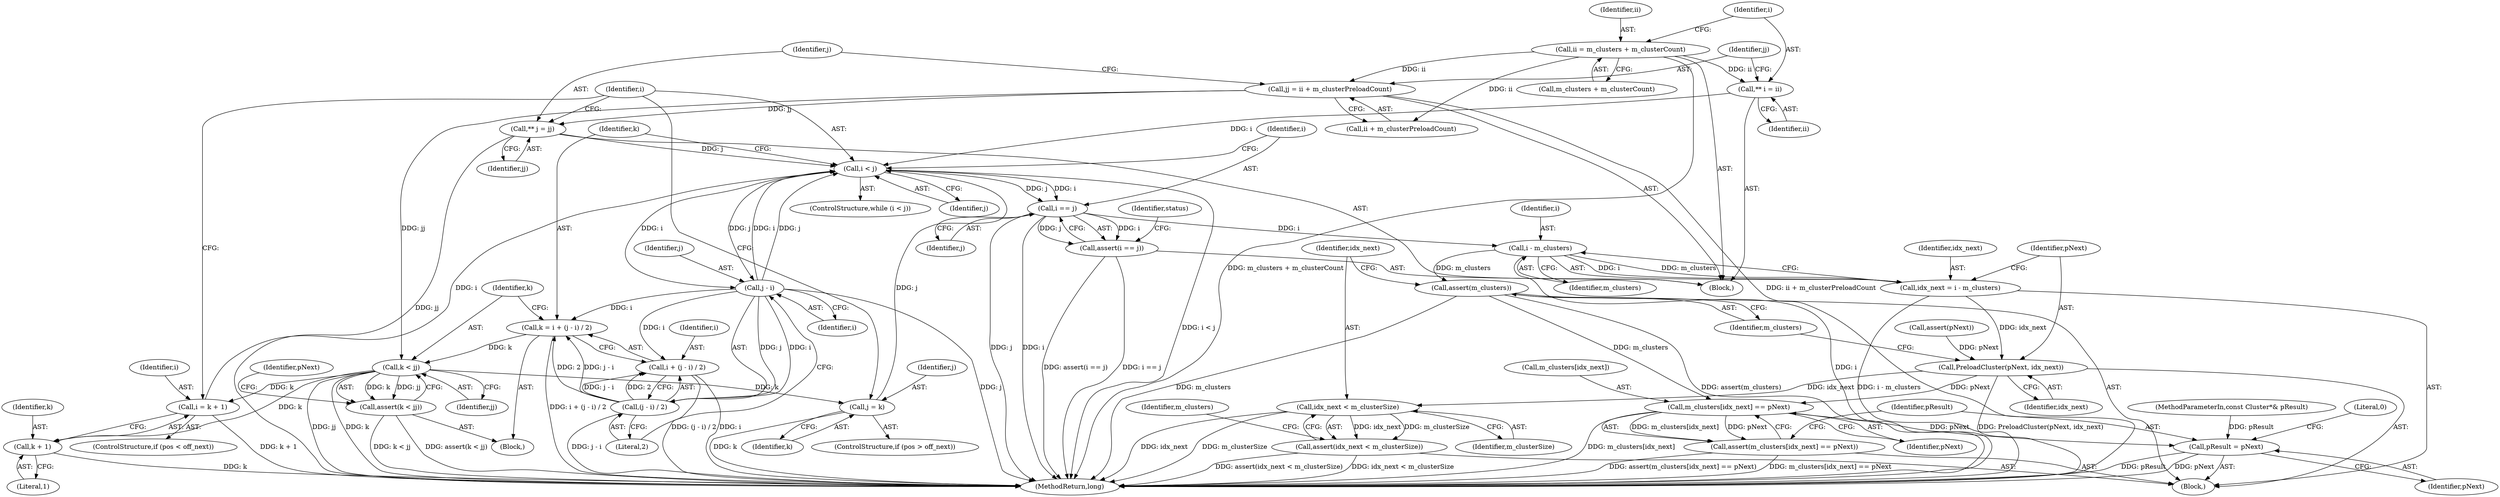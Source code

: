 digraph "1_Android_04839626ed859623901ebd3a5fd483982186b59d_28@pointer" {
"1000534" [label="(Call,i < j)"];
"1000574" [label="(Call,i = k + 1)"];
"1000548" [label="(Call,k < jj)"];
"1000538" [label="(Call,k = i + (j - i) / 2)"];
"1000543" [label="(Call,j - i)"];
"1000534" [label="(Call,i < j)"];
"1000521" [label="(Call,** i = ii)"];
"1000515" [label="(Call,ii = m_clusters + m_clusterCount)"];
"1000530" [label="(Call,** j = jj)"];
"1000524" [label="(Call,jj = ii + m_clusterPreloadCount)"];
"1000584" [label="(Call,j = k)"];
"1000542" [label="(Call,(j - i) / 2)"];
"1000595" [label="(Call,i == j)"];
"1000594" [label="(Call,assert(i == j))"];
"1000637" [label="(Call,i - m_clusters)"];
"1000635" [label="(Call,idx_next = i - m_clusters)"];
"1000640" [label="(Call,PreloadCluster(pNext, idx_next))"];
"1000646" [label="(Call,idx_next < m_clusterSize)"];
"1000645" [label="(Call,assert(idx_next < m_clusterSize))"];
"1000650" [label="(Call,m_clusters[idx_next] == pNext)"];
"1000649" [label="(Call,assert(m_clusters[idx_next] == pNext))"];
"1000655" [label="(Call,pResult = pNext)"];
"1000643" [label="(Call,assert(m_clusters))"];
"1000547" [label="(Call,assert(k < jj))"];
"1000576" [label="(Call,k + 1)"];
"1000540" [label="(Call,i + (j - i) / 2)"];
"1000637" [label="(Call,i - m_clusters)"];
"1000578" [label="(Literal,1)"];
"1000570" [label="(ControlStructure,if (pos < off_next))"];
"1000624" [label="(Block,)"];
"1000550" [label="(Identifier,jj)"];
"1000548" [label="(Call,k < jj)"];
"1000524" [label="(Call,jj = ii + m_clusterPreloadCount)"];
"1000650" [label="(Call,m_clusters[idx_next] == pNext)"];
"1000647" [label="(Identifier,idx_next)"];
"1000552" [label="(Identifier,pNext)"];
"1000533" [label="(ControlStructure,while (i < j))"];
"1000523" [label="(Identifier,ii)"];
"1000516" [label="(Identifier,ii)"];
"1000577" [label="(Identifier,k)"];
"1000638" [label="(Identifier,i)"];
"1000515" [label="(Call,ii = m_clusters + m_clusterCount)"];
"1000526" [label="(Call,ii + m_clusterPreloadCount)"];
"1000657" [label="(Identifier,pNext)"];
"1000651" [label="(Call,m_clusters[idx_next])"];
"1000542" [label="(Call,(j - i) / 2)"];
"1000531" [label="(Identifier,j)"];
"1000656" [label="(Identifier,pResult)"];
"1000905" [label="(MethodReturn,long)"];
"1000522" [label="(Identifier,i)"];
"1000538" [label="(Call,k = i + (j - i) / 2)"];
"1000543" [label="(Call,j - i)"];
"1000521" [label="(Call,** i = ii)"];
"1000584" [label="(Call,j = k)"];
"1000541" [label="(Identifier,i)"];
"1000544" [label="(Identifier,j)"];
"1000655" [label="(Call,pResult = pNext)"];
"1000654" [label="(Identifier,pNext)"];
"1000549" [label="(Identifier,k)"];
"1000575" [label="(Identifier,i)"];
"1000537" [label="(Block,)"];
"1000517" [label="(Call,m_clusters + m_clusterCount)"];
"1000545" [label="(Identifier,i)"];
"1000546" [label="(Literal,2)"];
"1000595" [label="(Call,i == j)"];
"1000636" [label="(Identifier,idx_next)"];
"1000642" [label="(Identifier,idx_next)"];
"1000536" [label="(Identifier,j)"];
"1000535" [label="(Identifier,i)"];
"1000641" [label="(Identifier,pNext)"];
"1000594" [label="(Call,assert(i == j))"];
"1000635" [label="(Call,idx_next = i - m_clusters)"];
"1000646" [label="(Call,idx_next < m_clusterSize)"];
"1000153" [label="(MethodParameterIn,const Cluster*& pResult)"];
"1000596" [label="(Identifier,i)"];
"1000534" [label="(Call,i < j)"];
"1000530" [label="(Call,** j = jj)"];
"1000525" [label="(Identifier,jj)"];
"1000597" [label="(Identifier,j)"];
"1000643" [label="(Call,assert(m_clusters))"];
"1000540" [label="(Call,i + (j - i) / 2)"];
"1000648" [label="(Identifier,m_clusterSize)"];
"1000644" [label="(Identifier,m_clusters)"];
"1000156" [label="(Block,)"];
"1000586" [label="(Identifier,k)"];
"1000639" [label="(Identifier,m_clusters)"];
"1000640" [label="(Call,PreloadCluster(pNext, idx_next))"];
"1000632" [label="(Call,assert(pNext))"];
"1000585" [label="(Identifier,j)"];
"1000645" [label="(Call,assert(idx_next < m_clusterSize))"];
"1000649" [label="(Call,assert(m_clusters[idx_next] == pNext))"];
"1000547" [label="(Call,assert(k < jj))"];
"1000580" [label="(ControlStructure,if (pos > off_next))"];
"1000576" [label="(Call,k + 1)"];
"1000601" [label="(Identifier,status)"];
"1000574" [label="(Call,i = k + 1)"];
"1000659" [label="(Literal,0)"];
"1000532" [label="(Identifier,jj)"];
"1000652" [label="(Identifier,m_clusters)"];
"1000539" [label="(Identifier,k)"];
"1000534" -> "1000533"  [label="AST: "];
"1000534" -> "1000536"  [label="CFG: "];
"1000535" -> "1000534"  [label="AST: "];
"1000536" -> "1000534"  [label="AST: "];
"1000539" -> "1000534"  [label="CFG: "];
"1000596" -> "1000534"  [label="CFG: "];
"1000534" -> "1000905"  [label="DDG: i < j"];
"1000574" -> "1000534"  [label="DDG: i"];
"1000521" -> "1000534"  [label="DDG: i"];
"1000543" -> "1000534"  [label="DDG: i"];
"1000543" -> "1000534"  [label="DDG: j"];
"1000530" -> "1000534"  [label="DDG: j"];
"1000584" -> "1000534"  [label="DDG: j"];
"1000534" -> "1000543"  [label="DDG: j"];
"1000534" -> "1000543"  [label="DDG: i"];
"1000534" -> "1000595"  [label="DDG: i"];
"1000534" -> "1000595"  [label="DDG: j"];
"1000574" -> "1000570"  [label="AST: "];
"1000574" -> "1000576"  [label="CFG: "];
"1000575" -> "1000574"  [label="AST: "];
"1000576" -> "1000574"  [label="AST: "];
"1000535" -> "1000574"  [label="CFG: "];
"1000574" -> "1000905"  [label="DDG: k + 1"];
"1000548" -> "1000574"  [label="DDG: k"];
"1000548" -> "1000547"  [label="AST: "];
"1000548" -> "1000550"  [label="CFG: "];
"1000549" -> "1000548"  [label="AST: "];
"1000550" -> "1000548"  [label="AST: "];
"1000547" -> "1000548"  [label="CFG: "];
"1000548" -> "1000905"  [label="DDG: jj"];
"1000548" -> "1000905"  [label="DDG: k"];
"1000548" -> "1000547"  [label="DDG: k"];
"1000548" -> "1000547"  [label="DDG: jj"];
"1000538" -> "1000548"  [label="DDG: k"];
"1000524" -> "1000548"  [label="DDG: jj"];
"1000548" -> "1000576"  [label="DDG: k"];
"1000548" -> "1000584"  [label="DDG: k"];
"1000538" -> "1000537"  [label="AST: "];
"1000538" -> "1000540"  [label="CFG: "];
"1000539" -> "1000538"  [label="AST: "];
"1000540" -> "1000538"  [label="AST: "];
"1000549" -> "1000538"  [label="CFG: "];
"1000538" -> "1000905"  [label="DDG: i + (j - i) / 2"];
"1000543" -> "1000538"  [label="DDG: i"];
"1000542" -> "1000538"  [label="DDG: j - i"];
"1000542" -> "1000538"  [label="DDG: 2"];
"1000543" -> "1000542"  [label="AST: "];
"1000543" -> "1000545"  [label="CFG: "];
"1000544" -> "1000543"  [label="AST: "];
"1000545" -> "1000543"  [label="AST: "];
"1000546" -> "1000543"  [label="CFG: "];
"1000543" -> "1000905"  [label="DDG: j"];
"1000543" -> "1000540"  [label="DDG: i"];
"1000543" -> "1000542"  [label="DDG: j"];
"1000543" -> "1000542"  [label="DDG: i"];
"1000521" -> "1000156"  [label="AST: "];
"1000521" -> "1000523"  [label="CFG: "];
"1000522" -> "1000521"  [label="AST: "];
"1000523" -> "1000521"  [label="AST: "];
"1000525" -> "1000521"  [label="CFG: "];
"1000515" -> "1000521"  [label="DDG: ii"];
"1000515" -> "1000156"  [label="AST: "];
"1000515" -> "1000517"  [label="CFG: "];
"1000516" -> "1000515"  [label="AST: "];
"1000517" -> "1000515"  [label="AST: "];
"1000522" -> "1000515"  [label="CFG: "];
"1000515" -> "1000905"  [label="DDG: m_clusters + m_clusterCount"];
"1000515" -> "1000524"  [label="DDG: ii"];
"1000515" -> "1000526"  [label="DDG: ii"];
"1000530" -> "1000156"  [label="AST: "];
"1000530" -> "1000532"  [label="CFG: "];
"1000531" -> "1000530"  [label="AST: "];
"1000532" -> "1000530"  [label="AST: "];
"1000535" -> "1000530"  [label="CFG: "];
"1000530" -> "1000905"  [label="DDG: jj"];
"1000524" -> "1000530"  [label="DDG: jj"];
"1000524" -> "1000156"  [label="AST: "];
"1000524" -> "1000526"  [label="CFG: "];
"1000525" -> "1000524"  [label="AST: "];
"1000526" -> "1000524"  [label="AST: "];
"1000531" -> "1000524"  [label="CFG: "];
"1000524" -> "1000905"  [label="DDG: ii + m_clusterPreloadCount"];
"1000584" -> "1000580"  [label="AST: "];
"1000584" -> "1000586"  [label="CFG: "];
"1000585" -> "1000584"  [label="AST: "];
"1000586" -> "1000584"  [label="AST: "];
"1000535" -> "1000584"  [label="CFG: "];
"1000584" -> "1000905"  [label="DDG: k"];
"1000542" -> "1000540"  [label="AST: "];
"1000542" -> "1000546"  [label="CFG: "];
"1000546" -> "1000542"  [label="AST: "];
"1000540" -> "1000542"  [label="CFG: "];
"1000542" -> "1000905"  [label="DDG: j - i"];
"1000542" -> "1000540"  [label="DDG: j - i"];
"1000542" -> "1000540"  [label="DDG: 2"];
"1000595" -> "1000594"  [label="AST: "];
"1000595" -> "1000597"  [label="CFG: "];
"1000596" -> "1000595"  [label="AST: "];
"1000597" -> "1000595"  [label="AST: "];
"1000594" -> "1000595"  [label="CFG: "];
"1000595" -> "1000905"  [label="DDG: j"];
"1000595" -> "1000905"  [label="DDG: i"];
"1000595" -> "1000594"  [label="DDG: i"];
"1000595" -> "1000594"  [label="DDG: j"];
"1000595" -> "1000637"  [label="DDG: i"];
"1000594" -> "1000156"  [label="AST: "];
"1000601" -> "1000594"  [label="CFG: "];
"1000594" -> "1000905"  [label="DDG: i == j"];
"1000594" -> "1000905"  [label="DDG: assert(i == j)"];
"1000637" -> "1000635"  [label="AST: "];
"1000637" -> "1000639"  [label="CFG: "];
"1000638" -> "1000637"  [label="AST: "];
"1000639" -> "1000637"  [label="AST: "];
"1000635" -> "1000637"  [label="CFG: "];
"1000637" -> "1000905"  [label="DDG: i"];
"1000637" -> "1000635"  [label="DDG: i"];
"1000637" -> "1000635"  [label="DDG: m_clusters"];
"1000637" -> "1000643"  [label="DDG: m_clusters"];
"1000635" -> "1000624"  [label="AST: "];
"1000636" -> "1000635"  [label="AST: "];
"1000641" -> "1000635"  [label="CFG: "];
"1000635" -> "1000905"  [label="DDG: i - m_clusters"];
"1000635" -> "1000640"  [label="DDG: idx_next"];
"1000640" -> "1000624"  [label="AST: "];
"1000640" -> "1000642"  [label="CFG: "];
"1000641" -> "1000640"  [label="AST: "];
"1000642" -> "1000640"  [label="AST: "];
"1000644" -> "1000640"  [label="CFG: "];
"1000640" -> "1000905"  [label="DDG: PreloadCluster(pNext, idx_next)"];
"1000632" -> "1000640"  [label="DDG: pNext"];
"1000640" -> "1000646"  [label="DDG: idx_next"];
"1000640" -> "1000650"  [label="DDG: pNext"];
"1000646" -> "1000645"  [label="AST: "];
"1000646" -> "1000648"  [label="CFG: "];
"1000647" -> "1000646"  [label="AST: "];
"1000648" -> "1000646"  [label="AST: "];
"1000645" -> "1000646"  [label="CFG: "];
"1000646" -> "1000905"  [label="DDG: idx_next"];
"1000646" -> "1000905"  [label="DDG: m_clusterSize"];
"1000646" -> "1000645"  [label="DDG: idx_next"];
"1000646" -> "1000645"  [label="DDG: m_clusterSize"];
"1000645" -> "1000624"  [label="AST: "];
"1000652" -> "1000645"  [label="CFG: "];
"1000645" -> "1000905"  [label="DDG: idx_next < m_clusterSize"];
"1000645" -> "1000905"  [label="DDG: assert(idx_next < m_clusterSize)"];
"1000650" -> "1000649"  [label="AST: "];
"1000650" -> "1000654"  [label="CFG: "];
"1000651" -> "1000650"  [label="AST: "];
"1000654" -> "1000650"  [label="AST: "];
"1000649" -> "1000650"  [label="CFG: "];
"1000650" -> "1000905"  [label="DDG: m_clusters[idx_next]"];
"1000650" -> "1000649"  [label="DDG: m_clusters[idx_next]"];
"1000650" -> "1000649"  [label="DDG: pNext"];
"1000643" -> "1000650"  [label="DDG: m_clusters"];
"1000650" -> "1000655"  [label="DDG: pNext"];
"1000649" -> "1000624"  [label="AST: "];
"1000656" -> "1000649"  [label="CFG: "];
"1000649" -> "1000905"  [label="DDG: m_clusters[idx_next] == pNext"];
"1000649" -> "1000905"  [label="DDG: assert(m_clusters[idx_next] == pNext)"];
"1000655" -> "1000624"  [label="AST: "];
"1000655" -> "1000657"  [label="CFG: "];
"1000656" -> "1000655"  [label="AST: "];
"1000657" -> "1000655"  [label="AST: "];
"1000659" -> "1000655"  [label="CFG: "];
"1000655" -> "1000905"  [label="DDG: pResult"];
"1000655" -> "1000905"  [label="DDG: pNext"];
"1000153" -> "1000655"  [label="DDG: pResult"];
"1000643" -> "1000624"  [label="AST: "];
"1000643" -> "1000644"  [label="CFG: "];
"1000644" -> "1000643"  [label="AST: "];
"1000647" -> "1000643"  [label="CFG: "];
"1000643" -> "1000905"  [label="DDG: assert(m_clusters)"];
"1000643" -> "1000905"  [label="DDG: m_clusters"];
"1000547" -> "1000537"  [label="AST: "];
"1000552" -> "1000547"  [label="CFG: "];
"1000547" -> "1000905"  [label="DDG: k < jj"];
"1000547" -> "1000905"  [label="DDG: assert(k < jj)"];
"1000576" -> "1000578"  [label="CFG: "];
"1000577" -> "1000576"  [label="AST: "];
"1000578" -> "1000576"  [label="AST: "];
"1000576" -> "1000905"  [label="DDG: k"];
"1000541" -> "1000540"  [label="AST: "];
"1000540" -> "1000905"  [label="DDG: (j - i) / 2"];
"1000540" -> "1000905"  [label="DDG: i"];
}
